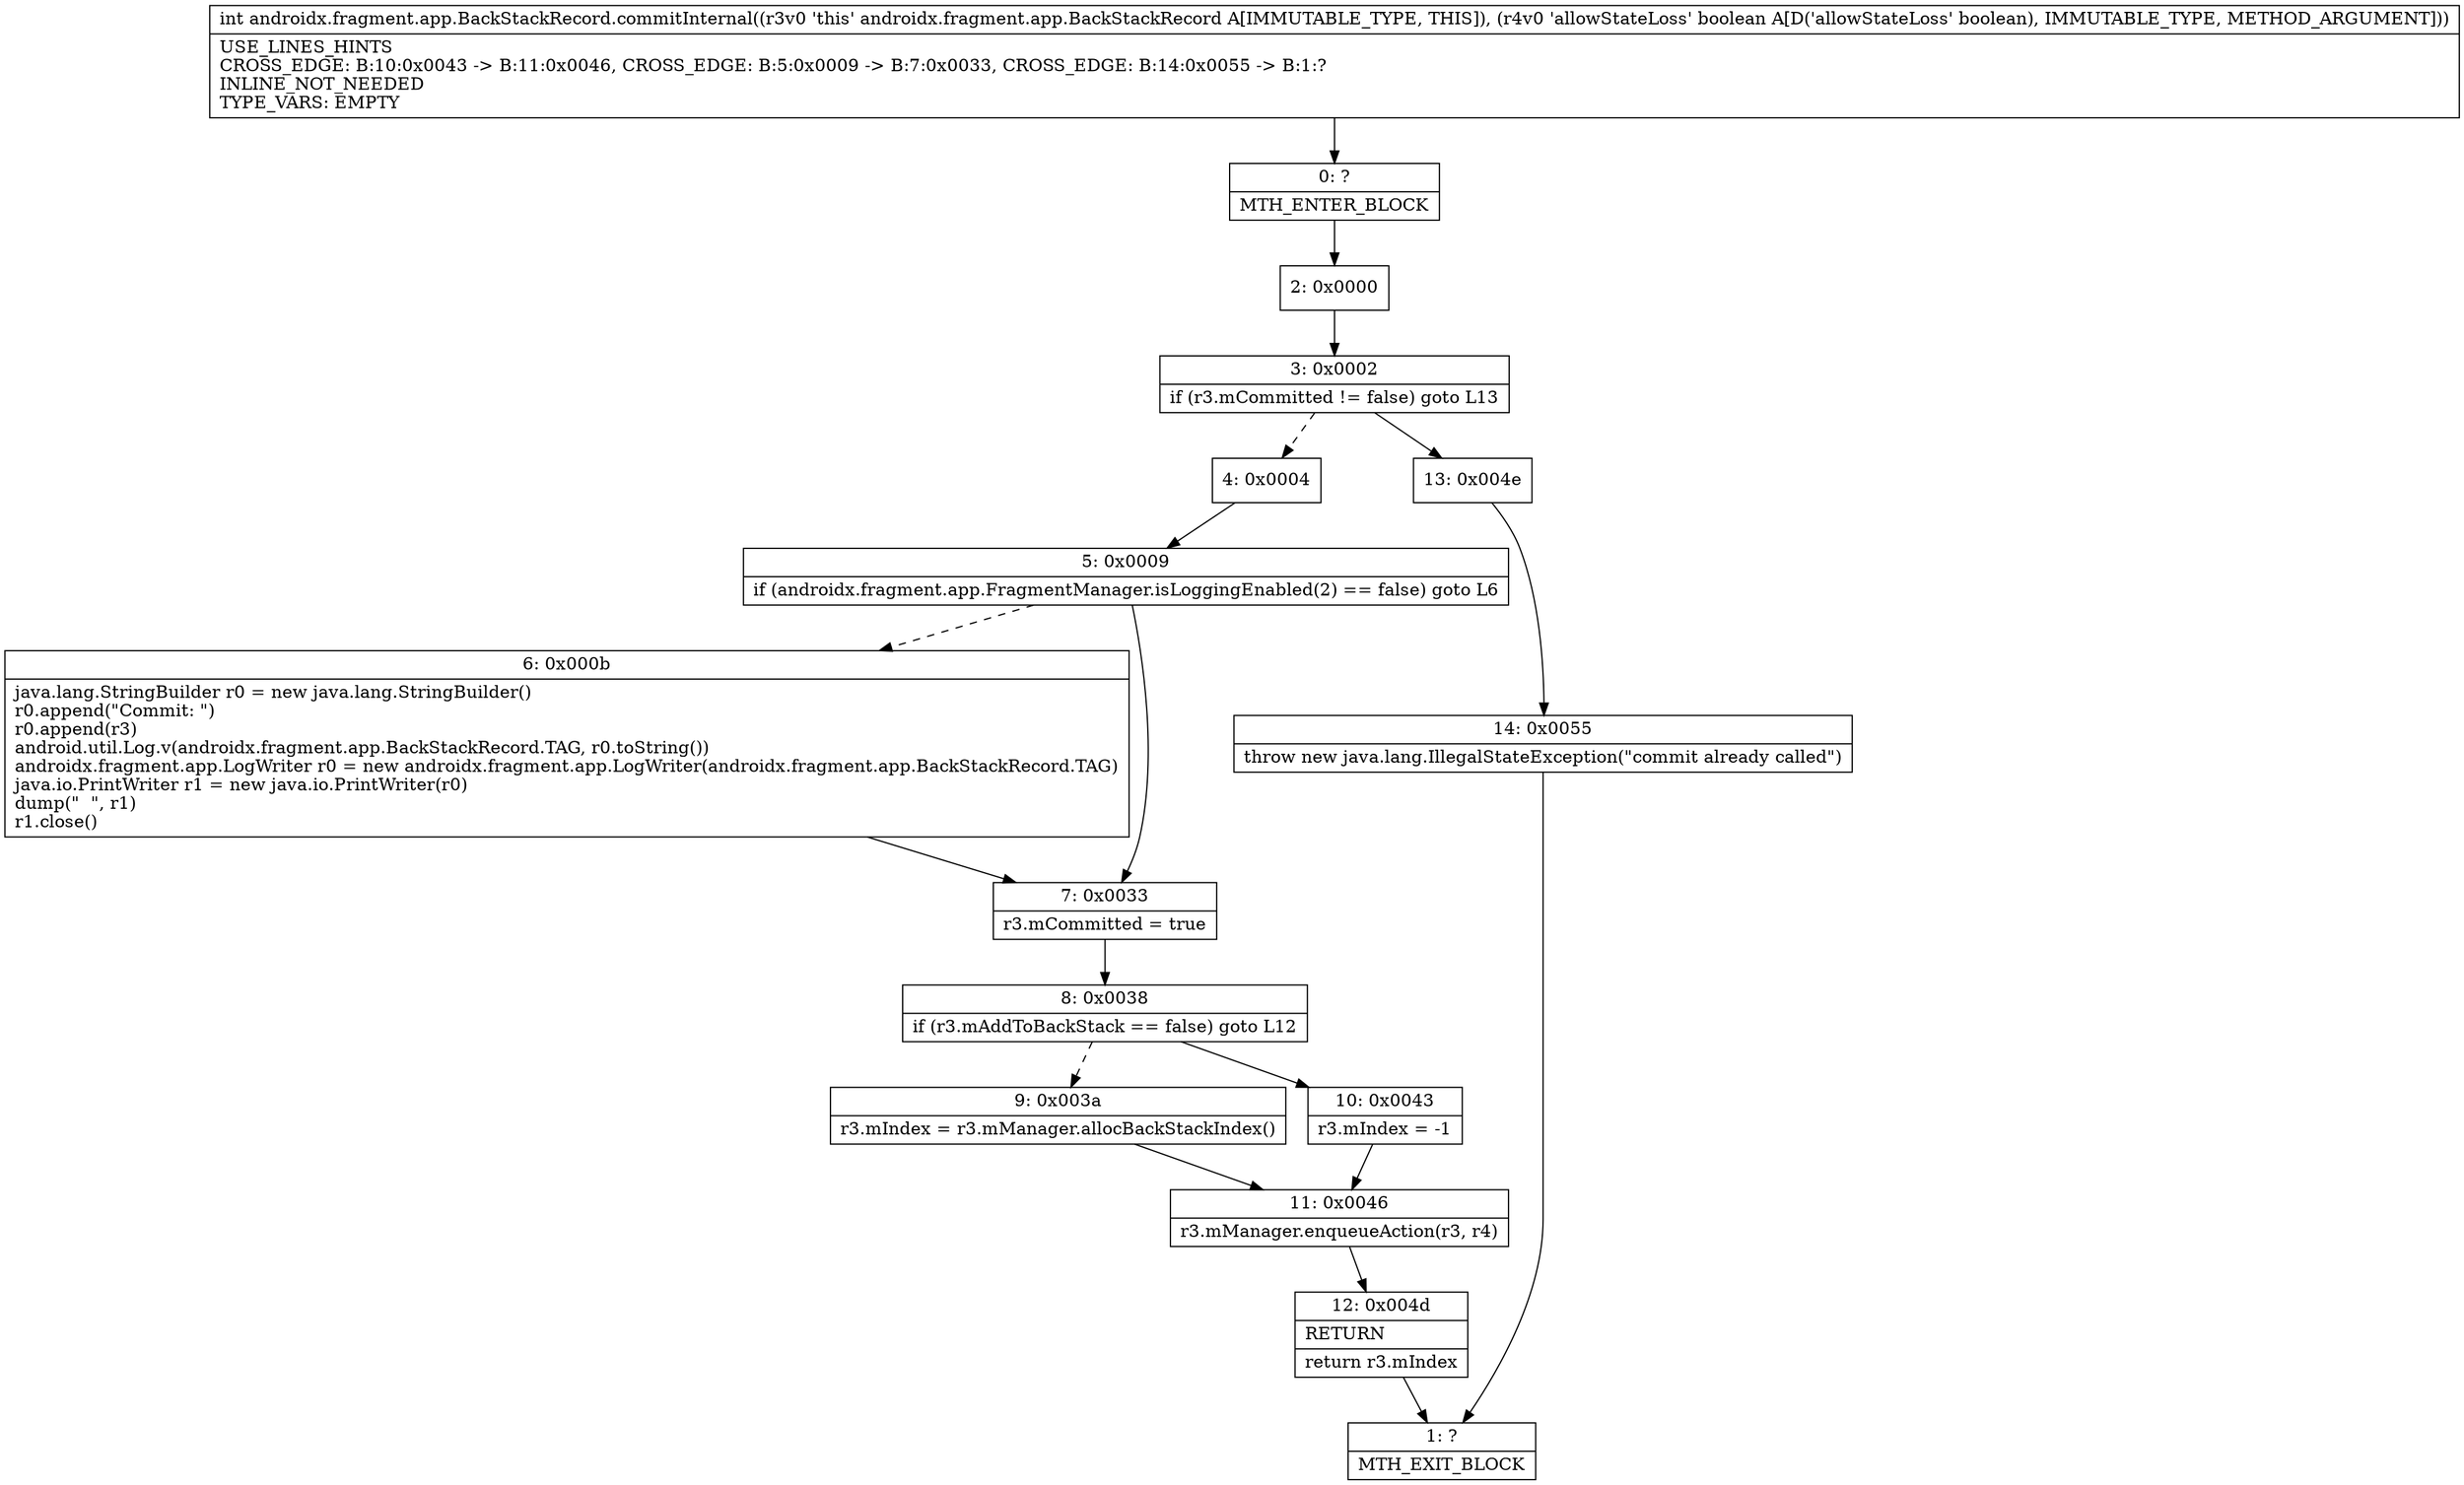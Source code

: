 digraph "CFG forandroidx.fragment.app.BackStackRecord.commitInternal(Z)I" {
Node_0 [shape=record,label="{0\:\ ?|MTH_ENTER_BLOCK\l}"];
Node_2 [shape=record,label="{2\:\ 0x0000}"];
Node_3 [shape=record,label="{3\:\ 0x0002|if (r3.mCommitted != false) goto L13\l}"];
Node_4 [shape=record,label="{4\:\ 0x0004}"];
Node_5 [shape=record,label="{5\:\ 0x0009|if (androidx.fragment.app.FragmentManager.isLoggingEnabled(2) == false) goto L6\l}"];
Node_6 [shape=record,label="{6\:\ 0x000b|java.lang.StringBuilder r0 = new java.lang.StringBuilder()\lr0.append(\"Commit: \")\lr0.append(r3)\landroid.util.Log.v(androidx.fragment.app.BackStackRecord.TAG, r0.toString())\landroidx.fragment.app.LogWriter r0 = new androidx.fragment.app.LogWriter(androidx.fragment.app.BackStackRecord.TAG)\ljava.io.PrintWriter r1 = new java.io.PrintWriter(r0)\ldump(\"  \", r1)\lr1.close()\l}"];
Node_7 [shape=record,label="{7\:\ 0x0033|r3.mCommitted = true\l}"];
Node_8 [shape=record,label="{8\:\ 0x0038|if (r3.mAddToBackStack == false) goto L12\l}"];
Node_9 [shape=record,label="{9\:\ 0x003a|r3.mIndex = r3.mManager.allocBackStackIndex()\l}"];
Node_11 [shape=record,label="{11\:\ 0x0046|r3.mManager.enqueueAction(r3, r4)\l}"];
Node_12 [shape=record,label="{12\:\ 0x004d|RETURN\l|return r3.mIndex\l}"];
Node_1 [shape=record,label="{1\:\ ?|MTH_EXIT_BLOCK\l}"];
Node_10 [shape=record,label="{10\:\ 0x0043|r3.mIndex = \-1\l}"];
Node_13 [shape=record,label="{13\:\ 0x004e}"];
Node_14 [shape=record,label="{14\:\ 0x0055|throw new java.lang.IllegalStateException(\"commit already called\")\l}"];
MethodNode[shape=record,label="{int androidx.fragment.app.BackStackRecord.commitInternal((r3v0 'this' androidx.fragment.app.BackStackRecord A[IMMUTABLE_TYPE, THIS]), (r4v0 'allowStateLoss' boolean A[D('allowStateLoss' boolean), IMMUTABLE_TYPE, METHOD_ARGUMENT]))  | USE_LINES_HINTS\lCROSS_EDGE: B:10:0x0043 \-\> B:11:0x0046, CROSS_EDGE: B:5:0x0009 \-\> B:7:0x0033, CROSS_EDGE: B:14:0x0055 \-\> B:1:?\lINLINE_NOT_NEEDED\lTYPE_VARS: EMPTY\l}"];
MethodNode -> Node_0;Node_0 -> Node_2;
Node_2 -> Node_3;
Node_3 -> Node_4[style=dashed];
Node_3 -> Node_13;
Node_4 -> Node_5;
Node_5 -> Node_6[style=dashed];
Node_5 -> Node_7;
Node_6 -> Node_7;
Node_7 -> Node_8;
Node_8 -> Node_9[style=dashed];
Node_8 -> Node_10;
Node_9 -> Node_11;
Node_11 -> Node_12;
Node_12 -> Node_1;
Node_10 -> Node_11;
Node_13 -> Node_14;
Node_14 -> Node_1;
}

